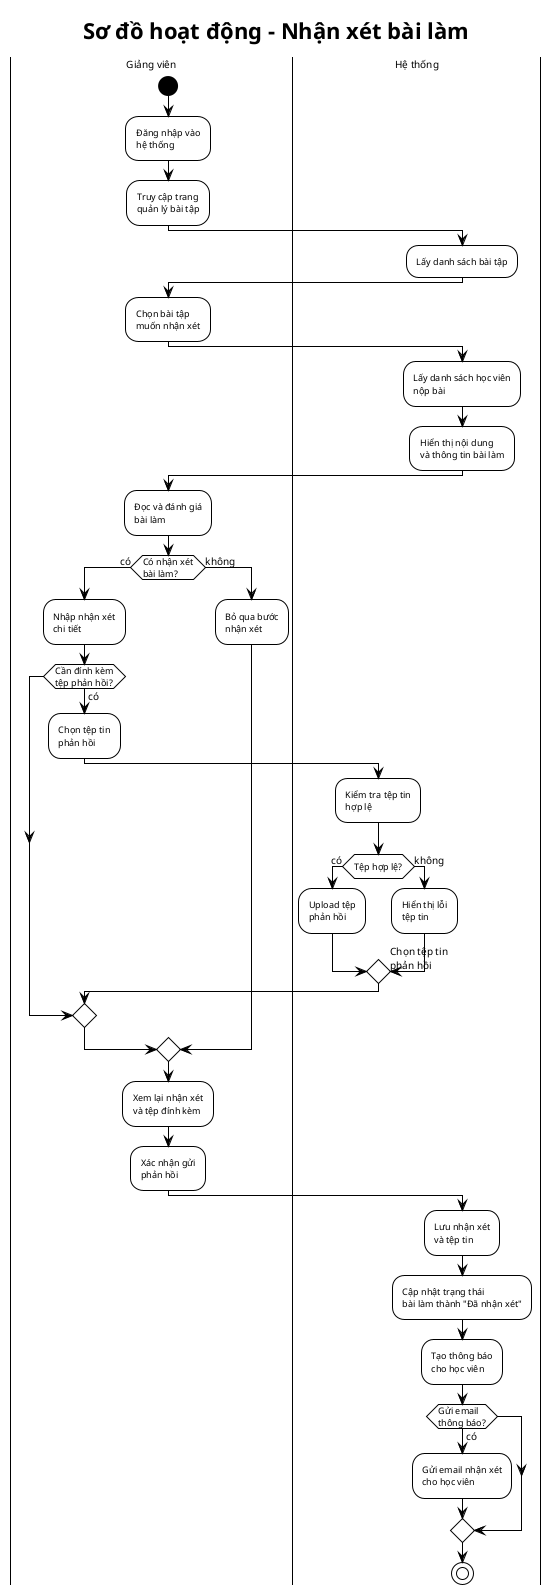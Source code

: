 @startuml
!theme plain
skinparam defaultFontSize 10
skinparam activityFontSize 9
skinparam swimlaneTitleFontSize 10
skinparam maxMessageSize 150
skinparam ranksep 60
skinparam activityStartColor black
skinparam activityEndColor black
skinparam activityEndColorBorder black
skinparam activityBarColor black
skinparam circledCharacterFontColor black

title Sơ đồ hoạt động - Nhận xét bài làm

|Giảng viên|
start
:Đăng nhập vào\nhệ thống;
:Truy cập trang\nquản lý bài tập;

|Hệ thống|
:Lấy danh sách bài tập;

|Giảng viên|
:Chọn bài tập\nmuốn nhận xét;

|Hệ thống|
:Lấy danh sách học viên\nnộp bài;
:Hiển thị nội dung\nvà thông tin bài làm;

|Giảng viên|
:Đọc và đánh giá\nbài làm;

if (Có nhận xét\nbài làm?) then (có)
  :Nhập nhận xét\nchi tiết;
  
  if (Cần đính kèm\ntệp phản hồi?) then (có)
    :Chọn tệp tin\nphản hồi;
    
    |Hệ thống|
    :Kiểm tra tệp tin\nhợp lệ;
    
    if (Tệp hợp lệ?) then (có)
      :Upload tệp\nphản hồi;
    else (không)
      :Hiển thị lỗi\ntệp tin;
      |Giảng viên|
      -> Chọn tệp tin\nphản hồi;
    endif
  endif
else (không)
  :Bỏ qua bước\nnhận xét;
endif

|Giảng viên|
:Xem lại nhận xét\nvà tệp đính kèm;
:Xác nhận gửi\nphản hồi;

|Hệ thống|
:Lưu nhận xét\nvà tệp tin;
:Cập nhật trạng thái\nbài làm thành "Đã nhận xét";
:Tạo thông báo\ncho học viên;

if (Gửi email\nthông báo?) then (có)
  :Gửi email nhận xét\ncho học viên;
endif

stop
@enduml